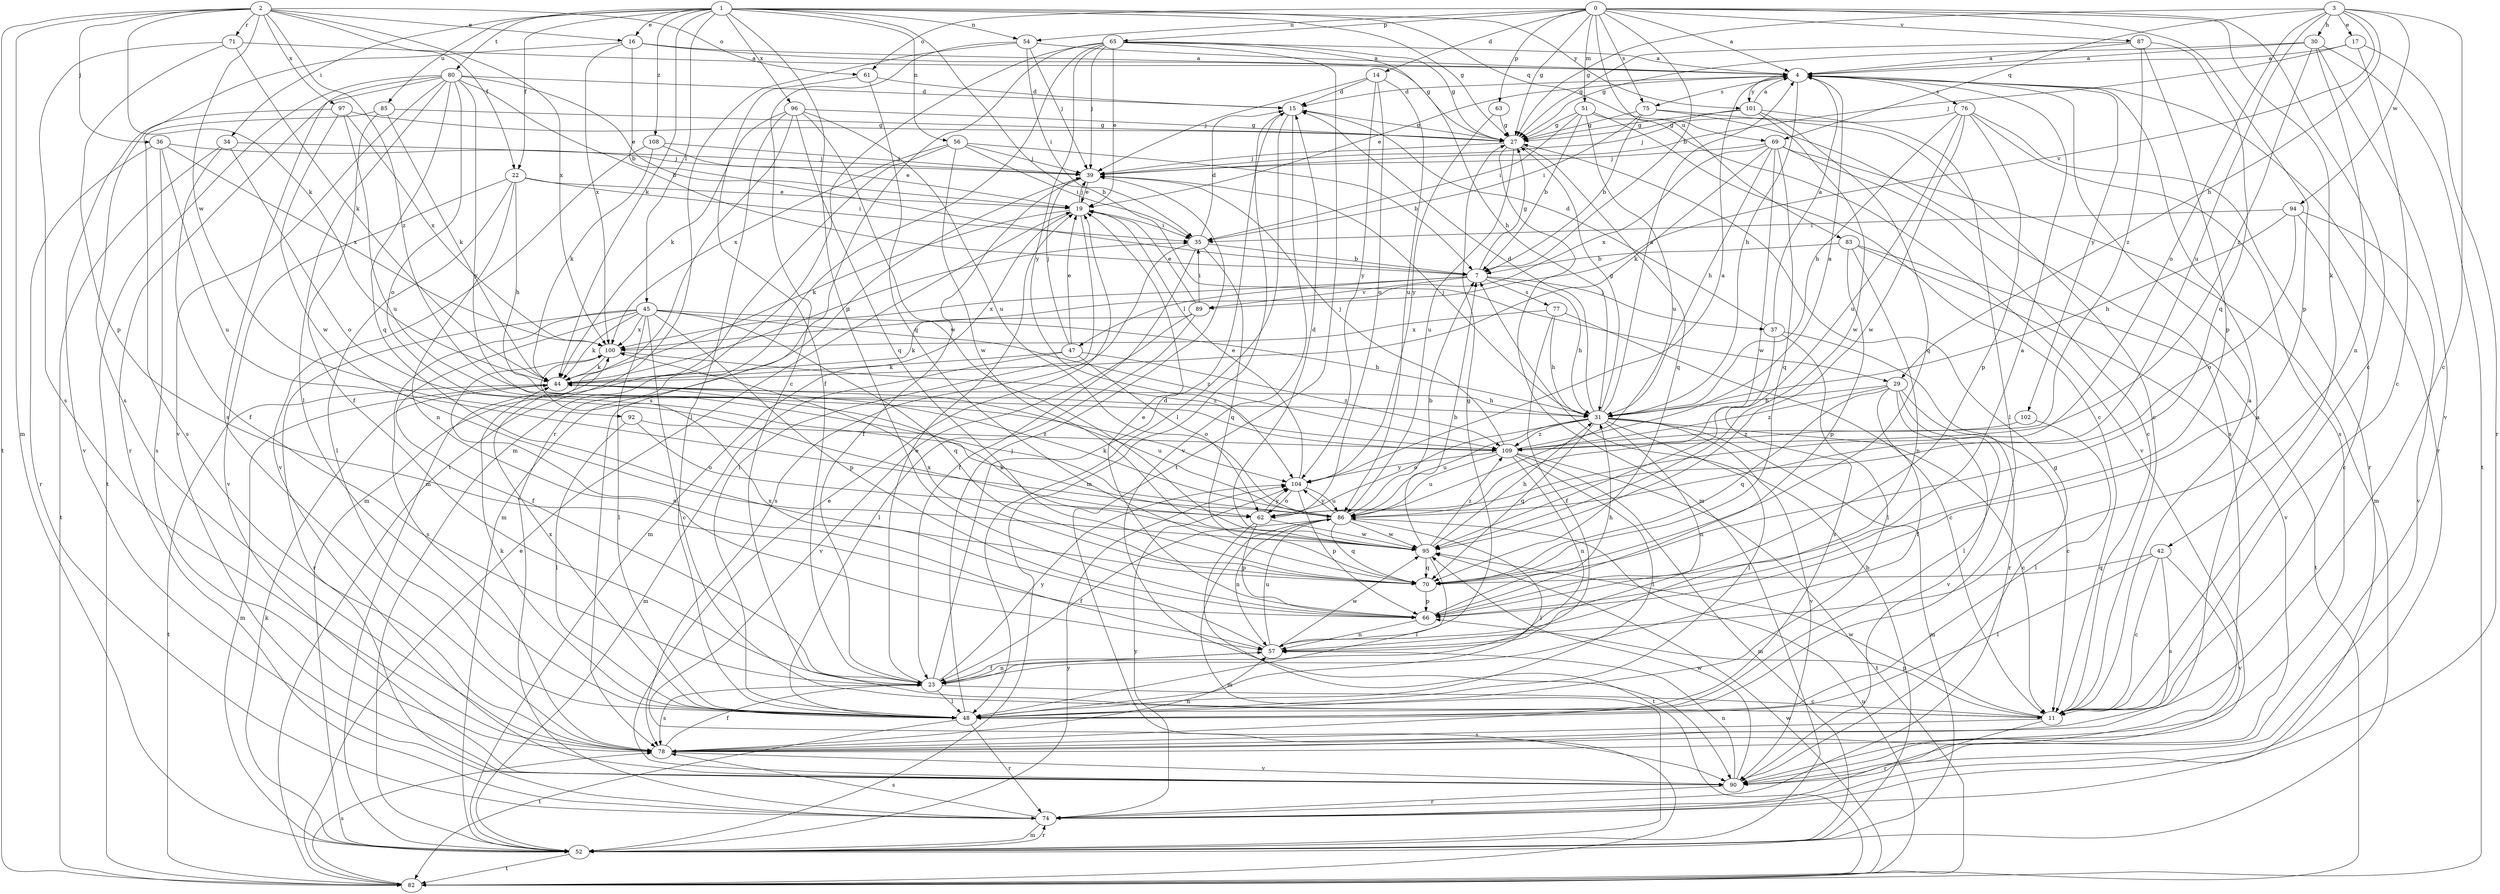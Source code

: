 strict digraph  {
0;
1;
2;
3;
4;
7;
11;
14;
15;
16;
17;
19;
22;
23;
27;
29;
30;
31;
34;
35;
36;
37;
39;
42;
44;
45;
47;
48;
51;
52;
54;
56;
57;
61;
62;
63;
65;
66;
69;
70;
71;
74;
75;
76;
77;
78;
80;
82;
83;
85;
86;
87;
89;
90;
92;
94;
95;
96;
97;
100;
101;
102;
104;
108;
109;
0 -> 4  [label=a];
0 -> 7  [label=b];
0 -> 11  [label=c];
0 -> 14  [label=d];
0 -> 27  [label=g];
0 -> 42  [label=k];
0 -> 51  [label=m];
0 -> 54  [label=n];
0 -> 61  [label=o];
0 -> 63  [label=p];
0 -> 65  [label=p];
0 -> 66  [label=p];
0 -> 75  [label=s];
0 -> 83  [label=u];
0 -> 87  [label=v];
1 -> 16  [label=e];
1 -> 22  [label=f];
1 -> 27  [label=g];
1 -> 29  [label=h];
1 -> 34  [label=i];
1 -> 44  [label=k];
1 -> 45  [label=l];
1 -> 54  [label=n];
1 -> 56  [label=n];
1 -> 66  [label=p];
1 -> 69  [label=q];
1 -> 80  [label=t];
1 -> 85  [label=u];
1 -> 96  [label=x];
1 -> 101  [label=y];
1 -> 108  [label=z];
2 -> 16  [label=e];
2 -> 22  [label=f];
2 -> 36  [label=j];
2 -> 44  [label=k];
2 -> 52  [label=m];
2 -> 61  [label=o];
2 -> 71  [label=r];
2 -> 82  [label=t];
2 -> 92  [label=w];
2 -> 97  [label=x];
2 -> 100  [label=x];
2 -> 109  [label=z];
3 -> 11  [label=c];
3 -> 17  [label=e];
3 -> 27  [label=g];
3 -> 29  [label=h];
3 -> 30  [label=h];
3 -> 62  [label=o];
3 -> 69  [label=q];
3 -> 86  [label=u];
3 -> 89  [label=v];
3 -> 94  [label=w];
4 -> 15  [label=d];
4 -> 19  [label=e];
4 -> 31  [label=h];
4 -> 74  [label=r];
4 -> 75  [label=s];
4 -> 76  [label=s];
4 -> 101  [label=y];
4 -> 102  [label=y];
7 -> 27  [label=g];
7 -> 31  [label=h];
7 -> 37  [label=j];
7 -> 47  [label=l];
7 -> 77  [label=s];
7 -> 89  [label=v];
7 -> 100  [label=x];
11 -> 4  [label=a];
11 -> 66  [label=p];
11 -> 74  [label=r];
11 -> 78  [label=s];
11 -> 95  [label=w];
14 -> 15  [label=d];
14 -> 39  [label=j];
14 -> 62  [label=o];
14 -> 86  [label=u];
14 -> 104  [label=y];
15 -> 27  [label=g];
15 -> 48  [label=l];
15 -> 52  [label=m];
15 -> 90  [label=v];
16 -> 4  [label=a];
16 -> 7  [label=b];
16 -> 27  [label=g];
16 -> 78  [label=s];
16 -> 100  [label=x];
17 -> 4  [label=a];
17 -> 11  [label=c];
17 -> 39  [label=j];
17 -> 74  [label=r];
19 -> 35  [label=i];
19 -> 39  [label=j];
19 -> 44  [label=k];
19 -> 48  [label=l];
19 -> 52  [label=m];
22 -> 19  [label=e];
22 -> 31  [label=h];
22 -> 35  [label=i];
22 -> 48  [label=l];
22 -> 57  [label=n];
22 -> 90  [label=v];
23 -> 11  [label=c];
23 -> 15  [label=d];
23 -> 19  [label=e];
23 -> 48  [label=l];
23 -> 57  [label=n];
23 -> 78  [label=s];
23 -> 104  [label=y];
27 -> 39  [label=j];
27 -> 52  [label=m];
27 -> 70  [label=q];
27 -> 86  [label=u];
29 -> 11  [label=c];
29 -> 23  [label=f];
29 -> 31  [label=h];
29 -> 48  [label=l];
29 -> 70  [label=q];
29 -> 90  [label=v];
29 -> 109  [label=z];
30 -> 4  [label=a];
30 -> 27  [label=g];
30 -> 57  [label=n];
30 -> 82  [label=t];
30 -> 90  [label=v];
30 -> 109  [label=z];
31 -> 4  [label=a];
31 -> 11  [label=c];
31 -> 15  [label=d];
31 -> 27  [label=g];
31 -> 39  [label=j];
31 -> 48  [label=l];
31 -> 52  [label=m];
31 -> 57  [label=n];
31 -> 62  [label=o];
31 -> 70  [label=q];
31 -> 86  [label=u];
31 -> 90  [label=v];
31 -> 109  [label=z];
34 -> 23  [label=f];
34 -> 39  [label=j];
34 -> 62  [label=o];
34 -> 82  [label=t];
35 -> 7  [label=b];
35 -> 15  [label=d];
35 -> 23  [label=f];
35 -> 70  [label=q];
35 -> 78  [label=s];
36 -> 39  [label=j];
36 -> 74  [label=r];
36 -> 78  [label=s];
36 -> 86  [label=u];
36 -> 100  [label=x];
37 -> 4  [label=a];
37 -> 15  [label=d];
37 -> 48  [label=l];
37 -> 74  [label=r];
37 -> 78  [label=s];
39 -> 19  [label=e];
39 -> 23  [label=f];
39 -> 52  [label=m];
42 -> 11  [label=c];
42 -> 48  [label=l];
42 -> 70  [label=q];
42 -> 78  [label=s];
42 -> 90  [label=v];
44 -> 31  [label=h];
44 -> 35  [label=i];
44 -> 52  [label=m];
44 -> 82  [label=t];
44 -> 86  [label=u];
45 -> 11  [label=c];
45 -> 23  [label=f];
45 -> 31  [label=h];
45 -> 44  [label=k];
45 -> 48  [label=l];
45 -> 66  [label=p];
45 -> 70  [label=q];
45 -> 74  [label=r];
45 -> 78  [label=s];
45 -> 100  [label=x];
45 -> 109  [label=z];
47 -> 19  [label=e];
47 -> 39  [label=j];
47 -> 44  [label=k];
47 -> 52  [label=m];
47 -> 62  [label=o];
47 -> 109  [label=z];
48 -> 39  [label=j];
48 -> 44  [label=k];
48 -> 74  [label=r];
48 -> 82  [label=t];
48 -> 100  [label=x];
51 -> 7  [label=b];
51 -> 11  [label=c];
51 -> 27  [label=g];
51 -> 35  [label=i];
51 -> 86  [label=u];
51 -> 90  [label=v];
52 -> 7  [label=b];
52 -> 44  [label=k];
52 -> 74  [label=r];
52 -> 82  [label=t];
52 -> 104  [label=y];
54 -> 4  [label=a];
54 -> 11  [label=c];
54 -> 35  [label=i];
54 -> 39  [label=j];
54 -> 82  [label=t];
56 -> 7  [label=b];
56 -> 35  [label=i];
56 -> 39  [label=j];
56 -> 52  [label=m];
56 -> 95  [label=w];
56 -> 100  [label=x];
57 -> 23  [label=f];
57 -> 27  [label=g];
57 -> 86  [label=u];
57 -> 95  [label=w];
57 -> 100  [label=x];
61 -> 15  [label=d];
61 -> 23  [label=f];
61 -> 70  [label=q];
62 -> 66  [label=p];
62 -> 82  [label=t];
62 -> 95  [label=w];
62 -> 104  [label=y];
63 -> 27  [label=g];
63 -> 104  [label=y];
65 -> 4  [label=a];
65 -> 19  [label=e];
65 -> 27  [label=g];
65 -> 31  [label=h];
65 -> 39  [label=j];
65 -> 52  [label=m];
65 -> 74  [label=r];
65 -> 78  [label=s];
65 -> 82  [label=t];
65 -> 104  [label=y];
66 -> 4  [label=a];
66 -> 19  [label=e];
66 -> 31  [label=h];
66 -> 57  [label=n];
69 -> 11  [label=c];
69 -> 31  [label=h];
69 -> 39  [label=j];
69 -> 44  [label=k];
69 -> 52  [label=m];
69 -> 70  [label=q];
69 -> 95  [label=w];
69 -> 100  [label=x];
70 -> 66  [label=p];
70 -> 100  [label=x];
71 -> 4  [label=a];
71 -> 44  [label=k];
71 -> 66  [label=p];
71 -> 78  [label=s];
74 -> 52  [label=m];
74 -> 78  [label=s];
74 -> 104  [label=y];
75 -> 7  [label=b];
75 -> 11  [label=c];
75 -> 27  [label=g];
75 -> 35  [label=i];
75 -> 78  [label=s];
76 -> 27  [label=g];
76 -> 31  [label=h];
76 -> 66  [label=p];
76 -> 74  [label=r];
76 -> 78  [label=s];
76 -> 86  [label=u];
76 -> 95  [label=w];
77 -> 11  [label=c];
77 -> 23  [label=f];
77 -> 31  [label=h];
77 -> 100  [label=x];
78 -> 4  [label=a];
78 -> 23  [label=f];
78 -> 57  [label=n];
78 -> 90  [label=v];
80 -> 7  [label=b];
80 -> 15  [label=d];
80 -> 19  [label=e];
80 -> 48  [label=l];
80 -> 62  [label=o];
80 -> 70  [label=q];
80 -> 74  [label=r];
80 -> 78  [label=s];
80 -> 82  [label=t];
80 -> 90  [label=v];
80 -> 104  [label=y];
82 -> 19  [label=e];
82 -> 78  [label=s];
82 -> 86  [label=u];
82 -> 95  [label=w];
83 -> 7  [label=b];
83 -> 57  [label=n];
83 -> 66  [label=p];
83 -> 82  [label=t];
83 -> 90  [label=v];
85 -> 23  [label=f];
85 -> 27  [label=g];
85 -> 44  [label=k];
85 -> 78  [label=s];
86 -> 7  [label=b];
86 -> 23  [label=f];
86 -> 44  [label=k];
86 -> 48  [label=l];
86 -> 52  [label=m];
86 -> 57  [label=n];
86 -> 70  [label=q];
86 -> 95  [label=w];
86 -> 104  [label=y];
87 -> 4  [label=a];
87 -> 27  [label=g];
87 -> 66  [label=p];
87 -> 70  [label=q];
87 -> 109  [label=z];
89 -> 19  [label=e];
89 -> 35  [label=i];
89 -> 44  [label=k];
89 -> 48  [label=l];
89 -> 90  [label=v];
90 -> 19  [label=e];
90 -> 27  [label=g];
90 -> 57  [label=n];
90 -> 74  [label=r];
90 -> 95  [label=w];
92 -> 48  [label=l];
92 -> 62  [label=o];
92 -> 109  [label=z];
94 -> 11  [label=c];
94 -> 31  [label=h];
94 -> 35  [label=i];
94 -> 62  [label=o];
94 -> 90  [label=v];
95 -> 7  [label=b];
95 -> 15  [label=d];
95 -> 31  [label=h];
95 -> 44  [label=k];
95 -> 48  [label=l];
95 -> 70  [label=q];
95 -> 109  [label=z];
96 -> 27  [label=g];
96 -> 44  [label=k];
96 -> 48  [label=l];
96 -> 52  [label=m];
96 -> 70  [label=q];
96 -> 86  [label=u];
96 -> 95  [label=w];
97 -> 27  [label=g];
97 -> 86  [label=u];
97 -> 90  [label=v];
97 -> 95  [label=w];
97 -> 100  [label=x];
100 -> 44  [label=k];
100 -> 57  [label=n];
100 -> 109  [label=z];
101 -> 4  [label=a];
101 -> 27  [label=g];
101 -> 39  [label=j];
101 -> 48  [label=l];
101 -> 70  [label=q];
101 -> 95  [label=w];
102 -> 48  [label=l];
102 -> 109  [label=z];
104 -> 4  [label=a];
104 -> 19  [label=e];
104 -> 62  [label=o];
104 -> 66  [label=p];
104 -> 86  [label=u];
108 -> 19  [label=e];
108 -> 39  [label=j];
108 -> 44  [label=k];
108 -> 90  [label=v];
109 -> 4  [label=a];
109 -> 39  [label=j];
109 -> 48  [label=l];
109 -> 52  [label=m];
109 -> 57  [label=n];
109 -> 82  [label=t];
109 -> 86  [label=u];
109 -> 104  [label=y];
}
